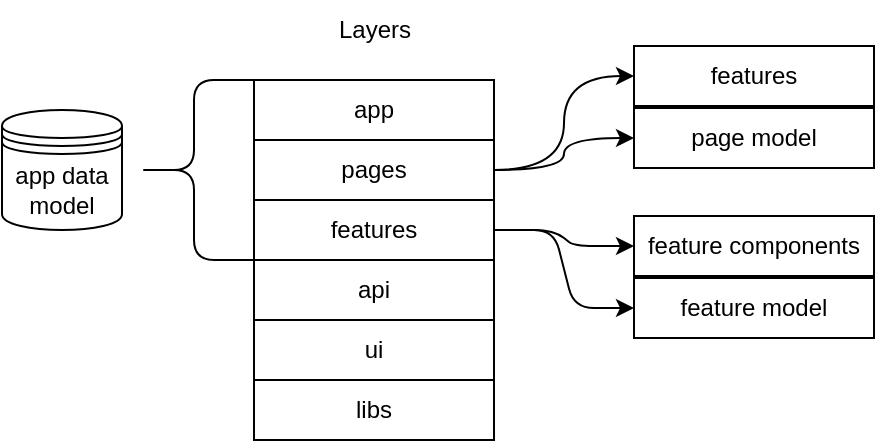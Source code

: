 <mxfile>
    <diagram id="EMN7rs7UG4snx1GSkgSJ" name="Страница 1">
        <mxGraphModel dx="503" dy="333" grid="1" gridSize="10" guides="1" tooltips="1" connect="1" arrows="1" fold="1" page="1" pageScale="1" pageWidth="827" pageHeight="1169" math="0" shadow="0">
            <root>
                <mxCell id="0"/>
                <mxCell id="1" parent="0"/>
                <mxCell id="7" value="app" style="rounded=0;whiteSpace=wrap;html=1;" parent="1" vertex="1">
                    <mxGeometry x="170" y="320" width="120" height="30" as="geometry"/>
                </mxCell>
                <mxCell id="36" style="edgeStyle=orthogonalEdgeStyle;curved=1;html=1;exitX=1;exitY=0.5;exitDx=0;exitDy=0;entryX=0;entryY=0.5;entryDx=0;entryDy=0;strokeColor=default;" parent="1" source="8" target="35" edge="1">
                    <mxGeometry relative="1" as="geometry"/>
                </mxCell>
                <mxCell id="37" style="edgeStyle=orthogonalEdgeStyle;curved=1;html=1;exitX=1;exitY=0.5;exitDx=0;exitDy=0;entryX=0;entryY=0.5;entryDx=0;entryDy=0;strokeColor=default;" parent="1" source="8" target="20" edge="1">
                    <mxGeometry relative="1" as="geometry"/>
                </mxCell>
                <mxCell id="8" value="pages" style="rounded=0;whiteSpace=wrap;html=1;" parent="1" vertex="1">
                    <mxGeometry x="170" y="350" width="120" height="30" as="geometry"/>
                </mxCell>
                <mxCell id="24" style="edgeStyle=entityRelationEdgeStyle;html=1;exitX=1;exitY=0.5;exitDx=0;exitDy=0;entryX=0;entryY=0.5;entryDx=0;entryDy=0;strokeColor=default;" parent="1" source="9" target="23" edge="1">
                    <mxGeometry relative="1" as="geometry"/>
                </mxCell>
                <mxCell id="25" style="edgeStyle=entityRelationEdgeStyle;html=1;exitX=1;exitY=0.5;exitDx=0;exitDy=0;entryX=0;entryY=0.5;entryDx=0;entryDy=0;strokeColor=default;" parent="1" source="9" target="22" edge="1">
                    <mxGeometry relative="1" as="geometry"/>
                </mxCell>
                <mxCell id="9" value="features" style="rounded=0;whiteSpace=wrap;html=1;" parent="1" vertex="1">
                    <mxGeometry x="170" y="380" width="120" height="30" as="geometry"/>
                </mxCell>
                <mxCell id="11" value="ui" style="rounded=0;whiteSpace=wrap;html=1;" parent="1" vertex="1">
                    <mxGeometry x="170" y="440" width="120" height="30" as="geometry"/>
                </mxCell>
                <mxCell id="12" value="api" style="rounded=0;whiteSpace=wrap;html=1;" parent="1" vertex="1">
                    <mxGeometry x="170" y="410" width="120" height="30" as="geometry"/>
                </mxCell>
                <mxCell id="13" value="libs" style="rounded=0;whiteSpace=wrap;html=1;" parent="1" vertex="1">
                    <mxGeometry x="170" y="470" width="120" height="30" as="geometry"/>
                </mxCell>
                <mxCell id="20" value="page model" style="rounded=0;whiteSpace=wrap;html=1;" parent="1" vertex="1">
                    <mxGeometry x="360" y="334" width="120" height="30" as="geometry"/>
                </mxCell>
                <mxCell id="22" value="feature model" style="rounded=0;whiteSpace=wrap;html=1;" parent="1" vertex="1">
                    <mxGeometry x="360" y="419" width="120" height="30" as="geometry"/>
                </mxCell>
                <mxCell id="23" value="feature components" style="rounded=0;whiteSpace=wrap;html=1;" parent="1" vertex="1">
                    <mxGeometry x="360" y="388" width="120" height="30" as="geometry"/>
                </mxCell>
                <mxCell id="27" value="app data model" style="shape=datastore;whiteSpace=wrap;html=1;" parent="1" vertex="1">
                    <mxGeometry x="44" y="335" width="60" height="60" as="geometry"/>
                </mxCell>
                <mxCell id="33" value="" style="shape=curlyBracket;whiteSpace=wrap;html=1;rounded=1;labelPosition=left;verticalLabelPosition=middle;align=right;verticalAlign=middle;" parent="1" vertex="1">
                    <mxGeometry x="110" y="320" width="60" height="90" as="geometry"/>
                </mxCell>
                <mxCell id="34" value="Layers" style="text;html=1;align=center;verticalAlign=middle;resizable=0;points=[];autosize=1;strokeColor=none;fillColor=none;" parent="1" vertex="1">
                    <mxGeometry x="200" y="280" width="60" height="30" as="geometry"/>
                </mxCell>
                <mxCell id="35" value="features" style="rounded=0;whiteSpace=wrap;html=1;" parent="1" vertex="1">
                    <mxGeometry x="360" y="303" width="120" height="30" as="geometry"/>
                </mxCell>
            </root>
        </mxGraphModel>
    </diagram>
</mxfile>